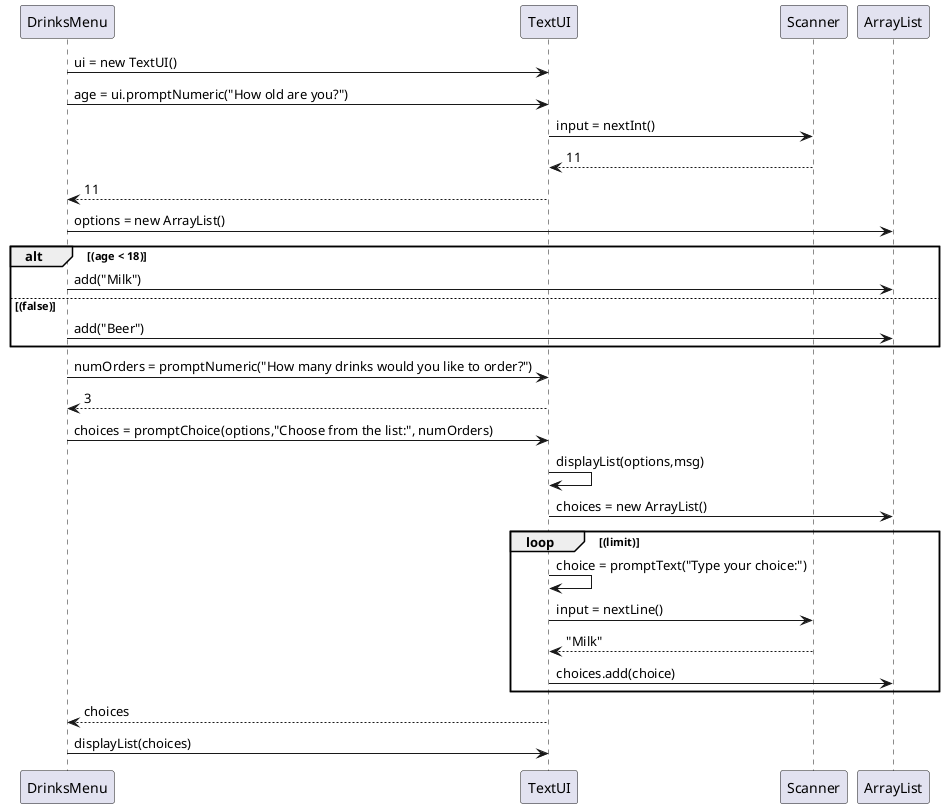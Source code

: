 @startuml
'https://plantuml.com/sequence-diagram
DrinksMenu -> TextUI: ui = new TextUI()
DrinksMenu -> TextUI: age = ui.promptNumeric("How old are you?")
TextUI -> Scanner: input = nextInt()
Scanner --> TextUI: 11
TextUI --> DrinksMenu: 11


'Create a list for composing an age appropriate menu
DrinksMenu -> ArrayList:options = new ArrayList()

alt (age < 18)
'DrinksMenu giver options til ArrayList som skriver "Milk" på plads 0
DrinksMenu -> ArrayList:add("Milk")
else (false)
DrinksMenu -> ArrayList:add("Beer")
end


DrinksMenu -> TextUI: numOrders = promptNumeric("How many drinks would you like to order?")
TextUI --> DrinksMenu: 3


DrinksMenu -> TextUI:choices = promptChoice(options,"Choose from the list:", numOrders)

TextUI -> TextUI: displayList(options,msg)
TextUI -> ArrayList: choices = new ArrayList()

loop (limit)
TextUI -> TextUI: choice = promptText("Type your choice:")
TextUI -> Scanner: input = nextLine()
Scanner --> TextUI: "Milk"
TextUI -> ArrayList: choices.add(choice)
end
TextUI --> DrinksMenu: choices
DrinksMenu -> TextUI: displayList(choices)

@enduml